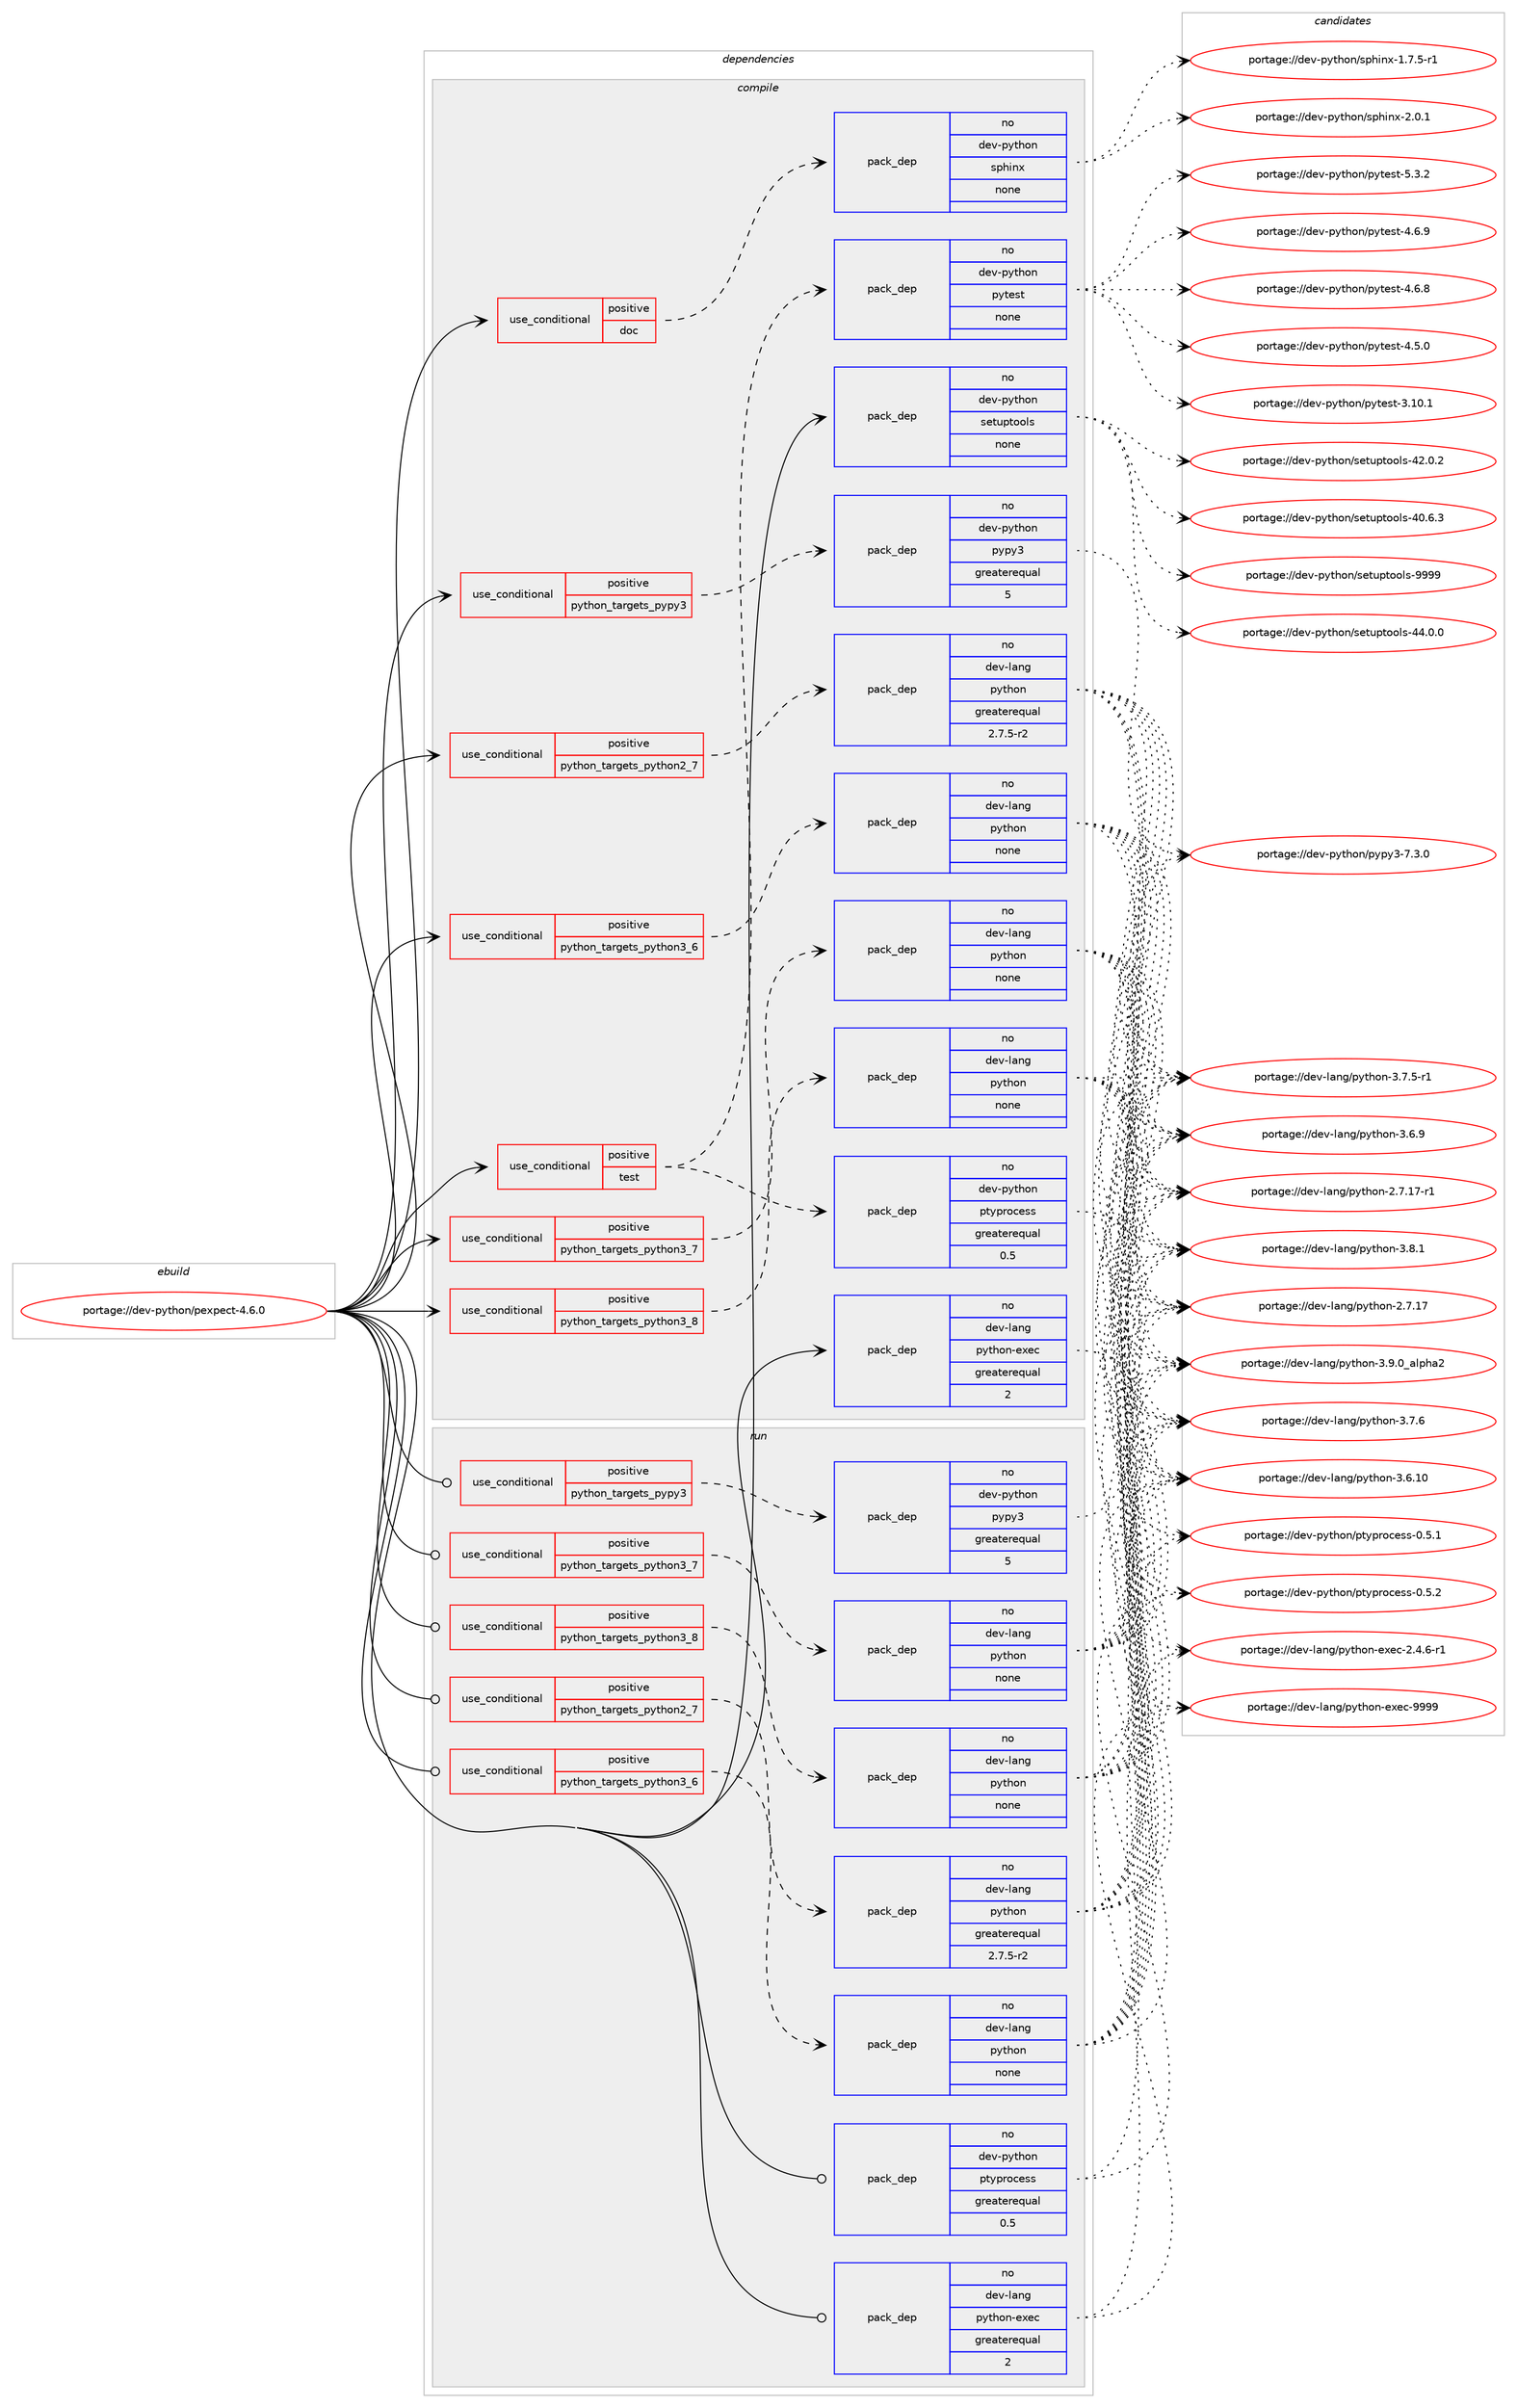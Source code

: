 digraph prolog {

# *************
# Graph options
# *************

newrank=true;
concentrate=true;
compound=true;
graph [rankdir=LR,fontname=Helvetica,fontsize=10,ranksep=1.5];#, ranksep=2.5, nodesep=0.2];
edge  [arrowhead=vee];
node  [fontname=Helvetica,fontsize=10];

# **********
# The ebuild
# **********

subgraph cluster_leftcol {
color=gray;
rank=same;
label=<<i>ebuild</i>>;
id [label="portage://dev-python/pexpect-4.6.0", color=red, width=4, href="../dev-python/pexpect-4.6.0.svg"];
}

# ****************
# The dependencies
# ****************

subgraph cluster_midcol {
color=gray;
label=<<i>dependencies</i>>;
subgraph cluster_compile {
fillcolor="#eeeeee";
style=filled;
label=<<i>compile</i>>;
subgraph cond110978 {
dependency442691 [label=<<TABLE BORDER="0" CELLBORDER="1" CELLSPACING="0" CELLPADDING="4"><TR><TD ROWSPAN="3" CELLPADDING="10">use_conditional</TD></TR><TR><TD>positive</TD></TR><TR><TD>doc</TD></TR></TABLE>>, shape=none, color=red];
subgraph pack326771 {
dependency442692 [label=<<TABLE BORDER="0" CELLBORDER="1" CELLSPACING="0" CELLPADDING="4" WIDTH="220"><TR><TD ROWSPAN="6" CELLPADDING="30">pack_dep</TD></TR><TR><TD WIDTH="110">no</TD></TR><TR><TD>dev-python</TD></TR><TR><TD>sphinx</TD></TR><TR><TD>none</TD></TR><TR><TD></TD></TR></TABLE>>, shape=none, color=blue];
}
dependency442691:e -> dependency442692:w [weight=20,style="dashed",arrowhead="vee"];
}
id:e -> dependency442691:w [weight=20,style="solid",arrowhead="vee"];
subgraph cond110979 {
dependency442693 [label=<<TABLE BORDER="0" CELLBORDER="1" CELLSPACING="0" CELLPADDING="4"><TR><TD ROWSPAN="3" CELLPADDING="10">use_conditional</TD></TR><TR><TD>positive</TD></TR><TR><TD>python_targets_pypy3</TD></TR></TABLE>>, shape=none, color=red];
subgraph pack326772 {
dependency442694 [label=<<TABLE BORDER="0" CELLBORDER="1" CELLSPACING="0" CELLPADDING="4" WIDTH="220"><TR><TD ROWSPAN="6" CELLPADDING="30">pack_dep</TD></TR><TR><TD WIDTH="110">no</TD></TR><TR><TD>dev-python</TD></TR><TR><TD>pypy3</TD></TR><TR><TD>greaterequal</TD></TR><TR><TD>5</TD></TR></TABLE>>, shape=none, color=blue];
}
dependency442693:e -> dependency442694:w [weight=20,style="dashed",arrowhead="vee"];
}
id:e -> dependency442693:w [weight=20,style="solid",arrowhead="vee"];
subgraph cond110980 {
dependency442695 [label=<<TABLE BORDER="0" CELLBORDER="1" CELLSPACING="0" CELLPADDING="4"><TR><TD ROWSPAN="3" CELLPADDING="10">use_conditional</TD></TR><TR><TD>positive</TD></TR><TR><TD>python_targets_python2_7</TD></TR></TABLE>>, shape=none, color=red];
subgraph pack326773 {
dependency442696 [label=<<TABLE BORDER="0" CELLBORDER="1" CELLSPACING="0" CELLPADDING="4" WIDTH="220"><TR><TD ROWSPAN="6" CELLPADDING="30">pack_dep</TD></TR><TR><TD WIDTH="110">no</TD></TR><TR><TD>dev-lang</TD></TR><TR><TD>python</TD></TR><TR><TD>greaterequal</TD></TR><TR><TD>2.7.5-r2</TD></TR></TABLE>>, shape=none, color=blue];
}
dependency442695:e -> dependency442696:w [weight=20,style="dashed",arrowhead="vee"];
}
id:e -> dependency442695:w [weight=20,style="solid",arrowhead="vee"];
subgraph cond110981 {
dependency442697 [label=<<TABLE BORDER="0" CELLBORDER="1" CELLSPACING="0" CELLPADDING="4"><TR><TD ROWSPAN="3" CELLPADDING="10">use_conditional</TD></TR><TR><TD>positive</TD></TR><TR><TD>python_targets_python3_6</TD></TR></TABLE>>, shape=none, color=red];
subgraph pack326774 {
dependency442698 [label=<<TABLE BORDER="0" CELLBORDER="1" CELLSPACING="0" CELLPADDING="4" WIDTH="220"><TR><TD ROWSPAN="6" CELLPADDING="30">pack_dep</TD></TR><TR><TD WIDTH="110">no</TD></TR><TR><TD>dev-lang</TD></TR><TR><TD>python</TD></TR><TR><TD>none</TD></TR><TR><TD></TD></TR></TABLE>>, shape=none, color=blue];
}
dependency442697:e -> dependency442698:w [weight=20,style="dashed",arrowhead="vee"];
}
id:e -> dependency442697:w [weight=20,style="solid",arrowhead="vee"];
subgraph cond110982 {
dependency442699 [label=<<TABLE BORDER="0" CELLBORDER="1" CELLSPACING="0" CELLPADDING="4"><TR><TD ROWSPAN="3" CELLPADDING="10">use_conditional</TD></TR><TR><TD>positive</TD></TR><TR><TD>python_targets_python3_7</TD></TR></TABLE>>, shape=none, color=red];
subgraph pack326775 {
dependency442700 [label=<<TABLE BORDER="0" CELLBORDER="1" CELLSPACING="0" CELLPADDING="4" WIDTH="220"><TR><TD ROWSPAN="6" CELLPADDING="30">pack_dep</TD></TR><TR><TD WIDTH="110">no</TD></TR><TR><TD>dev-lang</TD></TR><TR><TD>python</TD></TR><TR><TD>none</TD></TR><TR><TD></TD></TR></TABLE>>, shape=none, color=blue];
}
dependency442699:e -> dependency442700:w [weight=20,style="dashed",arrowhead="vee"];
}
id:e -> dependency442699:w [weight=20,style="solid",arrowhead="vee"];
subgraph cond110983 {
dependency442701 [label=<<TABLE BORDER="0" CELLBORDER="1" CELLSPACING="0" CELLPADDING="4"><TR><TD ROWSPAN="3" CELLPADDING="10">use_conditional</TD></TR><TR><TD>positive</TD></TR><TR><TD>python_targets_python3_8</TD></TR></TABLE>>, shape=none, color=red];
subgraph pack326776 {
dependency442702 [label=<<TABLE BORDER="0" CELLBORDER="1" CELLSPACING="0" CELLPADDING="4" WIDTH="220"><TR><TD ROWSPAN="6" CELLPADDING="30">pack_dep</TD></TR><TR><TD WIDTH="110">no</TD></TR><TR><TD>dev-lang</TD></TR><TR><TD>python</TD></TR><TR><TD>none</TD></TR><TR><TD></TD></TR></TABLE>>, shape=none, color=blue];
}
dependency442701:e -> dependency442702:w [weight=20,style="dashed",arrowhead="vee"];
}
id:e -> dependency442701:w [weight=20,style="solid",arrowhead="vee"];
subgraph cond110984 {
dependency442703 [label=<<TABLE BORDER="0" CELLBORDER="1" CELLSPACING="0" CELLPADDING="4"><TR><TD ROWSPAN="3" CELLPADDING="10">use_conditional</TD></TR><TR><TD>positive</TD></TR><TR><TD>test</TD></TR></TABLE>>, shape=none, color=red];
subgraph pack326777 {
dependency442704 [label=<<TABLE BORDER="0" CELLBORDER="1" CELLSPACING="0" CELLPADDING="4" WIDTH="220"><TR><TD ROWSPAN="6" CELLPADDING="30">pack_dep</TD></TR><TR><TD WIDTH="110">no</TD></TR><TR><TD>dev-python</TD></TR><TR><TD>pytest</TD></TR><TR><TD>none</TD></TR><TR><TD></TD></TR></TABLE>>, shape=none, color=blue];
}
dependency442703:e -> dependency442704:w [weight=20,style="dashed",arrowhead="vee"];
subgraph pack326778 {
dependency442705 [label=<<TABLE BORDER="0" CELLBORDER="1" CELLSPACING="0" CELLPADDING="4" WIDTH="220"><TR><TD ROWSPAN="6" CELLPADDING="30">pack_dep</TD></TR><TR><TD WIDTH="110">no</TD></TR><TR><TD>dev-python</TD></TR><TR><TD>ptyprocess</TD></TR><TR><TD>greaterequal</TD></TR><TR><TD>0.5</TD></TR></TABLE>>, shape=none, color=blue];
}
dependency442703:e -> dependency442705:w [weight=20,style="dashed",arrowhead="vee"];
}
id:e -> dependency442703:w [weight=20,style="solid",arrowhead="vee"];
subgraph pack326779 {
dependency442706 [label=<<TABLE BORDER="0" CELLBORDER="1" CELLSPACING="0" CELLPADDING="4" WIDTH="220"><TR><TD ROWSPAN="6" CELLPADDING="30">pack_dep</TD></TR><TR><TD WIDTH="110">no</TD></TR><TR><TD>dev-lang</TD></TR><TR><TD>python-exec</TD></TR><TR><TD>greaterequal</TD></TR><TR><TD>2</TD></TR></TABLE>>, shape=none, color=blue];
}
id:e -> dependency442706:w [weight=20,style="solid",arrowhead="vee"];
subgraph pack326780 {
dependency442707 [label=<<TABLE BORDER="0" CELLBORDER="1" CELLSPACING="0" CELLPADDING="4" WIDTH="220"><TR><TD ROWSPAN="6" CELLPADDING="30">pack_dep</TD></TR><TR><TD WIDTH="110">no</TD></TR><TR><TD>dev-python</TD></TR><TR><TD>setuptools</TD></TR><TR><TD>none</TD></TR><TR><TD></TD></TR></TABLE>>, shape=none, color=blue];
}
id:e -> dependency442707:w [weight=20,style="solid",arrowhead="vee"];
}
subgraph cluster_compileandrun {
fillcolor="#eeeeee";
style=filled;
label=<<i>compile and run</i>>;
}
subgraph cluster_run {
fillcolor="#eeeeee";
style=filled;
label=<<i>run</i>>;
subgraph cond110985 {
dependency442708 [label=<<TABLE BORDER="0" CELLBORDER="1" CELLSPACING="0" CELLPADDING="4"><TR><TD ROWSPAN="3" CELLPADDING="10">use_conditional</TD></TR><TR><TD>positive</TD></TR><TR><TD>python_targets_pypy3</TD></TR></TABLE>>, shape=none, color=red];
subgraph pack326781 {
dependency442709 [label=<<TABLE BORDER="0" CELLBORDER="1" CELLSPACING="0" CELLPADDING="4" WIDTH="220"><TR><TD ROWSPAN="6" CELLPADDING="30">pack_dep</TD></TR><TR><TD WIDTH="110">no</TD></TR><TR><TD>dev-python</TD></TR><TR><TD>pypy3</TD></TR><TR><TD>greaterequal</TD></TR><TR><TD>5</TD></TR></TABLE>>, shape=none, color=blue];
}
dependency442708:e -> dependency442709:w [weight=20,style="dashed",arrowhead="vee"];
}
id:e -> dependency442708:w [weight=20,style="solid",arrowhead="odot"];
subgraph cond110986 {
dependency442710 [label=<<TABLE BORDER="0" CELLBORDER="1" CELLSPACING="0" CELLPADDING="4"><TR><TD ROWSPAN="3" CELLPADDING="10">use_conditional</TD></TR><TR><TD>positive</TD></TR><TR><TD>python_targets_python2_7</TD></TR></TABLE>>, shape=none, color=red];
subgraph pack326782 {
dependency442711 [label=<<TABLE BORDER="0" CELLBORDER="1" CELLSPACING="0" CELLPADDING="4" WIDTH="220"><TR><TD ROWSPAN="6" CELLPADDING="30">pack_dep</TD></TR><TR><TD WIDTH="110">no</TD></TR><TR><TD>dev-lang</TD></TR><TR><TD>python</TD></TR><TR><TD>greaterequal</TD></TR><TR><TD>2.7.5-r2</TD></TR></TABLE>>, shape=none, color=blue];
}
dependency442710:e -> dependency442711:w [weight=20,style="dashed",arrowhead="vee"];
}
id:e -> dependency442710:w [weight=20,style="solid",arrowhead="odot"];
subgraph cond110987 {
dependency442712 [label=<<TABLE BORDER="0" CELLBORDER="1" CELLSPACING="0" CELLPADDING="4"><TR><TD ROWSPAN="3" CELLPADDING="10">use_conditional</TD></TR><TR><TD>positive</TD></TR><TR><TD>python_targets_python3_6</TD></TR></TABLE>>, shape=none, color=red];
subgraph pack326783 {
dependency442713 [label=<<TABLE BORDER="0" CELLBORDER="1" CELLSPACING="0" CELLPADDING="4" WIDTH="220"><TR><TD ROWSPAN="6" CELLPADDING="30">pack_dep</TD></TR><TR><TD WIDTH="110">no</TD></TR><TR><TD>dev-lang</TD></TR><TR><TD>python</TD></TR><TR><TD>none</TD></TR><TR><TD></TD></TR></TABLE>>, shape=none, color=blue];
}
dependency442712:e -> dependency442713:w [weight=20,style="dashed",arrowhead="vee"];
}
id:e -> dependency442712:w [weight=20,style="solid",arrowhead="odot"];
subgraph cond110988 {
dependency442714 [label=<<TABLE BORDER="0" CELLBORDER="1" CELLSPACING="0" CELLPADDING="4"><TR><TD ROWSPAN="3" CELLPADDING="10">use_conditional</TD></TR><TR><TD>positive</TD></TR><TR><TD>python_targets_python3_7</TD></TR></TABLE>>, shape=none, color=red];
subgraph pack326784 {
dependency442715 [label=<<TABLE BORDER="0" CELLBORDER="1" CELLSPACING="0" CELLPADDING="4" WIDTH="220"><TR><TD ROWSPAN="6" CELLPADDING="30">pack_dep</TD></TR><TR><TD WIDTH="110">no</TD></TR><TR><TD>dev-lang</TD></TR><TR><TD>python</TD></TR><TR><TD>none</TD></TR><TR><TD></TD></TR></TABLE>>, shape=none, color=blue];
}
dependency442714:e -> dependency442715:w [weight=20,style="dashed",arrowhead="vee"];
}
id:e -> dependency442714:w [weight=20,style="solid",arrowhead="odot"];
subgraph cond110989 {
dependency442716 [label=<<TABLE BORDER="0" CELLBORDER="1" CELLSPACING="0" CELLPADDING="4"><TR><TD ROWSPAN="3" CELLPADDING="10">use_conditional</TD></TR><TR><TD>positive</TD></TR><TR><TD>python_targets_python3_8</TD></TR></TABLE>>, shape=none, color=red];
subgraph pack326785 {
dependency442717 [label=<<TABLE BORDER="0" CELLBORDER="1" CELLSPACING="0" CELLPADDING="4" WIDTH="220"><TR><TD ROWSPAN="6" CELLPADDING="30">pack_dep</TD></TR><TR><TD WIDTH="110">no</TD></TR><TR><TD>dev-lang</TD></TR><TR><TD>python</TD></TR><TR><TD>none</TD></TR><TR><TD></TD></TR></TABLE>>, shape=none, color=blue];
}
dependency442716:e -> dependency442717:w [weight=20,style="dashed",arrowhead="vee"];
}
id:e -> dependency442716:w [weight=20,style="solid",arrowhead="odot"];
subgraph pack326786 {
dependency442718 [label=<<TABLE BORDER="0" CELLBORDER="1" CELLSPACING="0" CELLPADDING="4" WIDTH="220"><TR><TD ROWSPAN="6" CELLPADDING="30">pack_dep</TD></TR><TR><TD WIDTH="110">no</TD></TR><TR><TD>dev-lang</TD></TR><TR><TD>python-exec</TD></TR><TR><TD>greaterequal</TD></TR><TR><TD>2</TD></TR></TABLE>>, shape=none, color=blue];
}
id:e -> dependency442718:w [weight=20,style="solid",arrowhead="odot"];
subgraph pack326787 {
dependency442719 [label=<<TABLE BORDER="0" CELLBORDER="1" CELLSPACING="0" CELLPADDING="4" WIDTH="220"><TR><TD ROWSPAN="6" CELLPADDING="30">pack_dep</TD></TR><TR><TD WIDTH="110">no</TD></TR><TR><TD>dev-python</TD></TR><TR><TD>ptyprocess</TD></TR><TR><TD>greaterequal</TD></TR><TR><TD>0.5</TD></TR></TABLE>>, shape=none, color=blue];
}
id:e -> dependency442719:w [weight=20,style="solid",arrowhead="odot"];
}
}

# **************
# The candidates
# **************

subgraph cluster_choices {
rank=same;
color=gray;
label=<<i>candidates</i>>;

subgraph choice326771 {
color=black;
nodesep=1;
choice1001011184511212111610411111047115112104105110120455046484649 [label="portage://dev-python/sphinx-2.0.1", color=red, width=4,href="../dev-python/sphinx-2.0.1.svg"];
choice10010111845112121116104111110471151121041051101204549465546534511449 [label="portage://dev-python/sphinx-1.7.5-r1", color=red, width=4,href="../dev-python/sphinx-1.7.5-r1.svg"];
dependency442692:e -> choice1001011184511212111610411111047115112104105110120455046484649:w [style=dotted,weight="100"];
dependency442692:e -> choice10010111845112121116104111110471151121041051101204549465546534511449:w [style=dotted,weight="100"];
}
subgraph choice326772 {
color=black;
nodesep=1;
choice100101118451121211161041111104711212111212151455546514648 [label="portage://dev-python/pypy3-7.3.0", color=red, width=4,href="../dev-python/pypy3-7.3.0.svg"];
dependency442694:e -> choice100101118451121211161041111104711212111212151455546514648:w [style=dotted,weight="100"];
}
subgraph choice326773 {
color=black;
nodesep=1;
choice10010111845108971101034711212111610411111045514657464895971081121049750 [label="portage://dev-lang/python-3.9.0_alpha2", color=red, width=4,href="../dev-lang/python-3.9.0_alpha2.svg"];
choice100101118451089711010347112121116104111110455146564649 [label="portage://dev-lang/python-3.8.1", color=red, width=4,href="../dev-lang/python-3.8.1.svg"];
choice100101118451089711010347112121116104111110455146554654 [label="portage://dev-lang/python-3.7.6", color=red, width=4,href="../dev-lang/python-3.7.6.svg"];
choice1001011184510897110103471121211161041111104551465546534511449 [label="portage://dev-lang/python-3.7.5-r1", color=red, width=4,href="../dev-lang/python-3.7.5-r1.svg"];
choice100101118451089711010347112121116104111110455146544657 [label="portage://dev-lang/python-3.6.9", color=red, width=4,href="../dev-lang/python-3.6.9.svg"];
choice10010111845108971101034711212111610411111045514654464948 [label="portage://dev-lang/python-3.6.10", color=red, width=4,href="../dev-lang/python-3.6.10.svg"];
choice100101118451089711010347112121116104111110455046554649554511449 [label="portage://dev-lang/python-2.7.17-r1", color=red, width=4,href="../dev-lang/python-2.7.17-r1.svg"];
choice10010111845108971101034711212111610411111045504655464955 [label="portage://dev-lang/python-2.7.17", color=red, width=4,href="../dev-lang/python-2.7.17.svg"];
dependency442696:e -> choice10010111845108971101034711212111610411111045514657464895971081121049750:w [style=dotted,weight="100"];
dependency442696:e -> choice100101118451089711010347112121116104111110455146564649:w [style=dotted,weight="100"];
dependency442696:e -> choice100101118451089711010347112121116104111110455146554654:w [style=dotted,weight="100"];
dependency442696:e -> choice1001011184510897110103471121211161041111104551465546534511449:w [style=dotted,weight="100"];
dependency442696:e -> choice100101118451089711010347112121116104111110455146544657:w [style=dotted,weight="100"];
dependency442696:e -> choice10010111845108971101034711212111610411111045514654464948:w [style=dotted,weight="100"];
dependency442696:e -> choice100101118451089711010347112121116104111110455046554649554511449:w [style=dotted,weight="100"];
dependency442696:e -> choice10010111845108971101034711212111610411111045504655464955:w [style=dotted,weight="100"];
}
subgraph choice326774 {
color=black;
nodesep=1;
choice10010111845108971101034711212111610411111045514657464895971081121049750 [label="portage://dev-lang/python-3.9.0_alpha2", color=red, width=4,href="../dev-lang/python-3.9.0_alpha2.svg"];
choice100101118451089711010347112121116104111110455146564649 [label="portage://dev-lang/python-3.8.1", color=red, width=4,href="../dev-lang/python-3.8.1.svg"];
choice100101118451089711010347112121116104111110455146554654 [label="portage://dev-lang/python-3.7.6", color=red, width=4,href="../dev-lang/python-3.7.6.svg"];
choice1001011184510897110103471121211161041111104551465546534511449 [label="portage://dev-lang/python-3.7.5-r1", color=red, width=4,href="../dev-lang/python-3.7.5-r1.svg"];
choice100101118451089711010347112121116104111110455146544657 [label="portage://dev-lang/python-3.6.9", color=red, width=4,href="../dev-lang/python-3.6.9.svg"];
choice10010111845108971101034711212111610411111045514654464948 [label="portage://dev-lang/python-3.6.10", color=red, width=4,href="../dev-lang/python-3.6.10.svg"];
choice100101118451089711010347112121116104111110455046554649554511449 [label="portage://dev-lang/python-2.7.17-r1", color=red, width=4,href="../dev-lang/python-2.7.17-r1.svg"];
choice10010111845108971101034711212111610411111045504655464955 [label="portage://dev-lang/python-2.7.17", color=red, width=4,href="../dev-lang/python-2.7.17.svg"];
dependency442698:e -> choice10010111845108971101034711212111610411111045514657464895971081121049750:w [style=dotted,weight="100"];
dependency442698:e -> choice100101118451089711010347112121116104111110455146564649:w [style=dotted,weight="100"];
dependency442698:e -> choice100101118451089711010347112121116104111110455146554654:w [style=dotted,weight="100"];
dependency442698:e -> choice1001011184510897110103471121211161041111104551465546534511449:w [style=dotted,weight="100"];
dependency442698:e -> choice100101118451089711010347112121116104111110455146544657:w [style=dotted,weight="100"];
dependency442698:e -> choice10010111845108971101034711212111610411111045514654464948:w [style=dotted,weight="100"];
dependency442698:e -> choice100101118451089711010347112121116104111110455046554649554511449:w [style=dotted,weight="100"];
dependency442698:e -> choice10010111845108971101034711212111610411111045504655464955:w [style=dotted,weight="100"];
}
subgraph choice326775 {
color=black;
nodesep=1;
choice10010111845108971101034711212111610411111045514657464895971081121049750 [label="portage://dev-lang/python-3.9.0_alpha2", color=red, width=4,href="../dev-lang/python-3.9.0_alpha2.svg"];
choice100101118451089711010347112121116104111110455146564649 [label="portage://dev-lang/python-3.8.1", color=red, width=4,href="../dev-lang/python-3.8.1.svg"];
choice100101118451089711010347112121116104111110455146554654 [label="portage://dev-lang/python-3.7.6", color=red, width=4,href="../dev-lang/python-3.7.6.svg"];
choice1001011184510897110103471121211161041111104551465546534511449 [label="portage://dev-lang/python-3.7.5-r1", color=red, width=4,href="../dev-lang/python-3.7.5-r1.svg"];
choice100101118451089711010347112121116104111110455146544657 [label="portage://dev-lang/python-3.6.9", color=red, width=4,href="../dev-lang/python-3.6.9.svg"];
choice10010111845108971101034711212111610411111045514654464948 [label="portage://dev-lang/python-3.6.10", color=red, width=4,href="../dev-lang/python-3.6.10.svg"];
choice100101118451089711010347112121116104111110455046554649554511449 [label="portage://dev-lang/python-2.7.17-r1", color=red, width=4,href="../dev-lang/python-2.7.17-r1.svg"];
choice10010111845108971101034711212111610411111045504655464955 [label="portage://dev-lang/python-2.7.17", color=red, width=4,href="../dev-lang/python-2.7.17.svg"];
dependency442700:e -> choice10010111845108971101034711212111610411111045514657464895971081121049750:w [style=dotted,weight="100"];
dependency442700:e -> choice100101118451089711010347112121116104111110455146564649:w [style=dotted,weight="100"];
dependency442700:e -> choice100101118451089711010347112121116104111110455146554654:w [style=dotted,weight="100"];
dependency442700:e -> choice1001011184510897110103471121211161041111104551465546534511449:w [style=dotted,weight="100"];
dependency442700:e -> choice100101118451089711010347112121116104111110455146544657:w [style=dotted,weight="100"];
dependency442700:e -> choice10010111845108971101034711212111610411111045514654464948:w [style=dotted,weight="100"];
dependency442700:e -> choice100101118451089711010347112121116104111110455046554649554511449:w [style=dotted,weight="100"];
dependency442700:e -> choice10010111845108971101034711212111610411111045504655464955:w [style=dotted,weight="100"];
}
subgraph choice326776 {
color=black;
nodesep=1;
choice10010111845108971101034711212111610411111045514657464895971081121049750 [label="portage://dev-lang/python-3.9.0_alpha2", color=red, width=4,href="../dev-lang/python-3.9.0_alpha2.svg"];
choice100101118451089711010347112121116104111110455146564649 [label="portage://dev-lang/python-3.8.1", color=red, width=4,href="../dev-lang/python-3.8.1.svg"];
choice100101118451089711010347112121116104111110455146554654 [label="portage://dev-lang/python-3.7.6", color=red, width=4,href="../dev-lang/python-3.7.6.svg"];
choice1001011184510897110103471121211161041111104551465546534511449 [label="portage://dev-lang/python-3.7.5-r1", color=red, width=4,href="../dev-lang/python-3.7.5-r1.svg"];
choice100101118451089711010347112121116104111110455146544657 [label="portage://dev-lang/python-3.6.9", color=red, width=4,href="../dev-lang/python-3.6.9.svg"];
choice10010111845108971101034711212111610411111045514654464948 [label="portage://dev-lang/python-3.6.10", color=red, width=4,href="../dev-lang/python-3.6.10.svg"];
choice100101118451089711010347112121116104111110455046554649554511449 [label="portage://dev-lang/python-2.7.17-r1", color=red, width=4,href="../dev-lang/python-2.7.17-r1.svg"];
choice10010111845108971101034711212111610411111045504655464955 [label="portage://dev-lang/python-2.7.17", color=red, width=4,href="../dev-lang/python-2.7.17.svg"];
dependency442702:e -> choice10010111845108971101034711212111610411111045514657464895971081121049750:w [style=dotted,weight="100"];
dependency442702:e -> choice100101118451089711010347112121116104111110455146564649:w [style=dotted,weight="100"];
dependency442702:e -> choice100101118451089711010347112121116104111110455146554654:w [style=dotted,weight="100"];
dependency442702:e -> choice1001011184510897110103471121211161041111104551465546534511449:w [style=dotted,weight="100"];
dependency442702:e -> choice100101118451089711010347112121116104111110455146544657:w [style=dotted,weight="100"];
dependency442702:e -> choice10010111845108971101034711212111610411111045514654464948:w [style=dotted,weight="100"];
dependency442702:e -> choice100101118451089711010347112121116104111110455046554649554511449:w [style=dotted,weight="100"];
dependency442702:e -> choice10010111845108971101034711212111610411111045504655464955:w [style=dotted,weight="100"];
}
subgraph choice326777 {
color=black;
nodesep=1;
choice1001011184511212111610411111047112121116101115116455346514650 [label="portage://dev-python/pytest-5.3.2", color=red, width=4,href="../dev-python/pytest-5.3.2.svg"];
choice1001011184511212111610411111047112121116101115116455246544657 [label="portage://dev-python/pytest-4.6.9", color=red, width=4,href="../dev-python/pytest-4.6.9.svg"];
choice1001011184511212111610411111047112121116101115116455246544656 [label="portage://dev-python/pytest-4.6.8", color=red, width=4,href="../dev-python/pytest-4.6.8.svg"];
choice1001011184511212111610411111047112121116101115116455246534648 [label="portage://dev-python/pytest-4.5.0", color=red, width=4,href="../dev-python/pytest-4.5.0.svg"];
choice100101118451121211161041111104711212111610111511645514649484649 [label="portage://dev-python/pytest-3.10.1", color=red, width=4,href="../dev-python/pytest-3.10.1.svg"];
dependency442704:e -> choice1001011184511212111610411111047112121116101115116455346514650:w [style=dotted,weight="100"];
dependency442704:e -> choice1001011184511212111610411111047112121116101115116455246544657:w [style=dotted,weight="100"];
dependency442704:e -> choice1001011184511212111610411111047112121116101115116455246544656:w [style=dotted,weight="100"];
dependency442704:e -> choice1001011184511212111610411111047112121116101115116455246534648:w [style=dotted,weight="100"];
dependency442704:e -> choice100101118451121211161041111104711212111610111511645514649484649:w [style=dotted,weight="100"];
}
subgraph choice326778 {
color=black;
nodesep=1;
choice100101118451121211161041111104711211612111211411199101115115454846534650 [label="portage://dev-python/ptyprocess-0.5.2", color=red, width=4,href="../dev-python/ptyprocess-0.5.2.svg"];
choice100101118451121211161041111104711211612111211411199101115115454846534649 [label="portage://dev-python/ptyprocess-0.5.1", color=red, width=4,href="../dev-python/ptyprocess-0.5.1.svg"];
dependency442705:e -> choice100101118451121211161041111104711211612111211411199101115115454846534650:w [style=dotted,weight="100"];
dependency442705:e -> choice100101118451121211161041111104711211612111211411199101115115454846534649:w [style=dotted,weight="100"];
}
subgraph choice326779 {
color=black;
nodesep=1;
choice10010111845108971101034711212111610411111045101120101994557575757 [label="portage://dev-lang/python-exec-9999", color=red, width=4,href="../dev-lang/python-exec-9999.svg"];
choice10010111845108971101034711212111610411111045101120101994550465246544511449 [label="portage://dev-lang/python-exec-2.4.6-r1", color=red, width=4,href="../dev-lang/python-exec-2.4.6-r1.svg"];
dependency442706:e -> choice10010111845108971101034711212111610411111045101120101994557575757:w [style=dotted,weight="100"];
dependency442706:e -> choice10010111845108971101034711212111610411111045101120101994550465246544511449:w [style=dotted,weight="100"];
}
subgraph choice326780 {
color=black;
nodesep=1;
choice10010111845112121116104111110471151011161171121161111111081154557575757 [label="portage://dev-python/setuptools-9999", color=red, width=4,href="../dev-python/setuptools-9999.svg"];
choice100101118451121211161041111104711510111611711211611111110811545525246484648 [label="portage://dev-python/setuptools-44.0.0", color=red, width=4,href="../dev-python/setuptools-44.0.0.svg"];
choice100101118451121211161041111104711510111611711211611111110811545525046484650 [label="portage://dev-python/setuptools-42.0.2", color=red, width=4,href="../dev-python/setuptools-42.0.2.svg"];
choice100101118451121211161041111104711510111611711211611111110811545524846544651 [label="portage://dev-python/setuptools-40.6.3", color=red, width=4,href="../dev-python/setuptools-40.6.3.svg"];
dependency442707:e -> choice10010111845112121116104111110471151011161171121161111111081154557575757:w [style=dotted,weight="100"];
dependency442707:e -> choice100101118451121211161041111104711510111611711211611111110811545525246484648:w [style=dotted,weight="100"];
dependency442707:e -> choice100101118451121211161041111104711510111611711211611111110811545525046484650:w [style=dotted,weight="100"];
dependency442707:e -> choice100101118451121211161041111104711510111611711211611111110811545524846544651:w [style=dotted,weight="100"];
}
subgraph choice326781 {
color=black;
nodesep=1;
choice100101118451121211161041111104711212111212151455546514648 [label="portage://dev-python/pypy3-7.3.0", color=red, width=4,href="../dev-python/pypy3-7.3.0.svg"];
dependency442709:e -> choice100101118451121211161041111104711212111212151455546514648:w [style=dotted,weight="100"];
}
subgraph choice326782 {
color=black;
nodesep=1;
choice10010111845108971101034711212111610411111045514657464895971081121049750 [label="portage://dev-lang/python-3.9.0_alpha2", color=red, width=4,href="../dev-lang/python-3.9.0_alpha2.svg"];
choice100101118451089711010347112121116104111110455146564649 [label="portage://dev-lang/python-3.8.1", color=red, width=4,href="../dev-lang/python-3.8.1.svg"];
choice100101118451089711010347112121116104111110455146554654 [label="portage://dev-lang/python-3.7.6", color=red, width=4,href="../dev-lang/python-3.7.6.svg"];
choice1001011184510897110103471121211161041111104551465546534511449 [label="portage://dev-lang/python-3.7.5-r1", color=red, width=4,href="../dev-lang/python-3.7.5-r1.svg"];
choice100101118451089711010347112121116104111110455146544657 [label="portage://dev-lang/python-3.6.9", color=red, width=4,href="../dev-lang/python-3.6.9.svg"];
choice10010111845108971101034711212111610411111045514654464948 [label="portage://dev-lang/python-3.6.10", color=red, width=4,href="../dev-lang/python-3.6.10.svg"];
choice100101118451089711010347112121116104111110455046554649554511449 [label="portage://dev-lang/python-2.7.17-r1", color=red, width=4,href="../dev-lang/python-2.7.17-r1.svg"];
choice10010111845108971101034711212111610411111045504655464955 [label="portage://dev-lang/python-2.7.17", color=red, width=4,href="../dev-lang/python-2.7.17.svg"];
dependency442711:e -> choice10010111845108971101034711212111610411111045514657464895971081121049750:w [style=dotted,weight="100"];
dependency442711:e -> choice100101118451089711010347112121116104111110455146564649:w [style=dotted,weight="100"];
dependency442711:e -> choice100101118451089711010347112121116104111110455146554654:w [style=dotted,weight="100"];
dependency442711:e -> choice1001011184510897110103471121211161041111104551465546534511449:w [style=dotted,weight="100"];
dependency442711:e -> choice100101118451089711010347112121116104111110455146544657:w [style=dotted,weight="100"];
dependency442711:e -> choice10010111845108971101034711212111610411111045514654464948:w [style=dotted,weight="100"];
dependency442711:e -> choice100101118451089711010347112121116104111110455046554649554511449:w [style=dotted,weight="100"];
dependency442711:e -> choice10010111845108971101034711212111610411111045504655464955:w [style=dotted,weight="100"];
}
subgraph choice326783 {
color=black;
nodesep=1;
choice10010111845108971101034711212111610411111045514657464895971081121049750 [label="portage://dev-lang/python-3.9.0_alpha2", color=red, width=4,href="../dev-lang/python-3.9.0_alpha2.svg"];
choice100101118451089711010347112121116104111110455146564649 [label="portage://dev-lang/python-3.8.1", color=red, width=4,href="../dev-lang/python-3.8.1.svg"];
choice100101118451089711010347112121116104111110455146554654 [label="portage://dev-lang/python-3.7.6", color=red, width=4,href="../dev-lang/python-3.7.6.svg"];
choice1001011184510897110103471121211161041111104551465546534511449 [label="portage://dev-lang/python-3.7.5-r1", color=red, width=4,href="../dev-lang/python-3.7.5-r1.svg"];
choice100101118451089711010347112121116104111110455146544657 [label="portage://dev-lang/python-3.6.9", color=red, width=4,href="../dev-lang/python-3.6.9.svg"];
choice10010111845108971101034711212111610411111045514654464948 [label="portage://dev-lang/python-3.6.10", color=red, width=4,href="../dev-lang/python-3.6.10.svg"];
choice100101118451089711010347112121116104111110455046554649554511449 [label="portage://dev-lang/python-2.7.17-r1", color=red, width=4,href="../dev-lang/python-2.7.17-r1.svg"];
choice10010111845108971101034711212111610411111045504655464955 [label="portage://dev-lang/python-2.7.17", color=red, width=4,href="../dev-lang/python-2.7.17.svg"];
dependency442713:e -> choice10010111845108971101034711212111610411111045514657464895971081121049750:w [style=dotted,weight="100"];
dependency442713:e -> choice100101118451089711010347112121116104111110455146564649:w [style=dotted,weight="100"];
dependency442713:e -> choice100101118451089711010347112121116104111110455146554654:w [style=dotted,weight="100"];
dependency442713:e -> choice1001011184510897110103471121211161041111104551465546534511449:w [style=dotted,weight="100"];
dependency442713:e -> choice100101118451089711010347112121116104111110455146544657:w [style=dotted,weight="100"];
dependency442713:e -> choice10010111845108971101034711212111610411111045514654464948:w [style=dotted,weight="100"];
dependency442713:e -> choice100101118451089711010347112121116104111110455046554649554511449:w [style=dotted,weight="100"];
dependency442713:e -> choice10010111845108971101034711212111610411111045504655464955:w [style=dotted,weight="100"];
}
subgraph choice326784 {
color=black;
nodesep=1;
choice10010111845108971101034711212111610411111045514657464895971081121049750 [label="portage://dev-lang/python-3.9.0_alpha2", color=red, width=4,href="../dev-lang/python-3.9.0_alpha2.svg"];
choice100101118451089711010347112121116104111110455146564649 [label="portage://dev-lang/python-3.8.1", color=red, width=4,href="../dev-lang/python-3.8.1.svg"];
choice100101118451089711010347112121116104111110455146554654 [label="portage://dev-lang/python-3.7.6", color=red, width=4,href="../dev-lang/python-3.7.6.svg"];
choice1001011184510897110103471121211161041111104551465546534511449 [label="portage://dev-lang/python-3.7.5-r1", color=red, width=4,href="../dev-lang/python-3.7.5-r1.svg"];
choice100101118451089711010347112121116104111110455146544657 [label="portage://dev-lang/python-3.6.9", color=red, width=4,href="../dev-lang/python-3.6.9.svg"];
choice10010111845108971101034711212111610411111045514654464948 [label="portage://dev-lang/python-3.6.10", color=red, width=4,href="../dev-lang/python-3.6.10.svg"];
choice100101118451089711010347112121116104111110455046554649554511449 [label="portage://dev-lang/python-2.7.17-r1", color=red, width=4,href="../dev-lang/python-2.7.17-r1.svg"];
choice10010111845108971101034711212111610411111045504655464955 [label="portage://dev-lang/python-2.7.17", color=red, width=4,href="../dev-lang/python-2.7.17.svg"];
dependency442715:e -> choice10010111845108971101034711212111610411111045514657464895971081121049750:w [style=dotted,weight="100"];
dependency442715:e -> choice100101118451089711010347112121116104111110455146564649:w [style=dotted,weight="100"];
dependency442715:e -> choice100101118451089711010347112121116104111110455146554654:w [style=dotted,weight="100"];
dependency442715:e -> choice1001011184510897110103471121211161041111104551465546534511449:w [style=dotted,weight="100"];
dependency442715:e -> choice100101118451089711010347112121116104111110455146544657:w [style=dotted,weight="100"];
dependency442715:e -> choice10010111845108971101034711212111610411111045514654464948:w [style=dotted,weight="100"];
dependency442715:e -> choice100101118451089711010347112121116104111110455046554649554511449:w [style=dotted,weight="100"];
dependency442715:e -> choice10010111845108971101034711212111610411111045504655464955:w [style=dotted,weight="100"];
}
subgraph choice326785 {
color=black;
nodesep=1;
choice10010111845108971101034711212111610411111045514657464895971081121049750 [label="portage://dev-lang/python-3.9.0_alpha2", color=red, width=4,href="../dev-lang/python-3.9.0_alpha2.svg"];
choice100101118451089711010347112121116104111110455146564649 [label="portage://dev-lang/python-3.8.1", color=red, width=4,href="../dev-lang/python-3.8.1.svg"];
choice100101118451089711010347112121116104111110455146554654 [label="portage://dev-lang/python-3.7.6", color=red, width=4,href="../dev-lang/python-3.7.6.svg"];
choice1001011184510897110103471121211161041111104551465546534511449 [label="portage://dev-lang/python-3.7.5-r1", color=red, width=4,href="../dev-lang/python-3.7.5-r1.svg"];
choice100101118451089711010347112121116104111110455146544657 [label="portage://dev-lang/python-3.6.9", color=red, width=4,href="../dev-lang/python-3.6.9.svg"];
choice10010111845108971101034711212111610411111045514654464948 [label="portage://dev-lang/python-3.6.10", color=red, width=4,href="../dev-lang/python-3.6.10.svg"];
choice100101118451089711010347112121116104111110455046554649554511449 [label="portage://dev-lang/python-2.7.17-r1", color=red, width=4,href="../dev-lang/python-2.7.17-r1.svg"];
choice10010111845108971101034711212111610411111045504655464955 [label="portage://dev-lang/python-2.7.17", color=red, width=4,href="../dev-lang/python-2.7.17.svg"];
dependency442717:e -> choice10010111845108971101034711212111610411111045514657464895971081121049750:w [style=dotted,weight="100"];
dependency442717:e -> choice100101118451089711010347112121116104111110455146564649:w [style=dotted,weight="100"];
dependency442717:e -> choice100101118451089711010347112121116104111110455146554654:w [style=dotted,weight="100"];
dependency442717:e -> choice1001011184510897110103471121211161041111104551465546534511449:w [style=dotted,weight="100"];
dependency442717:e -> choice100101118451089711010347112121116104111110455146544657:w [style=dotted,weight="100"];
dependency442717:e -> choice10010111845108971101034711212111610411111045514654464948:w [style=dotted,weight="100"];
dependency442717:e -> choice100101118451089711010347112121116104111110455046554649554511449:w [style=dotted,weight="100"];
dependency442717:e -> choice10010111845108971101034711212111610411111045504655464955:w [style=dotted,weight="100"];
}
subgraph choice326786 {
color=black;
nodesep=1;
choice10010111845108971101034711212111610411111045101120101994557575757 [label="portage://dev-lang/python-exec-9999", color=red, width=4,href="../dev-lang/python-exec-9999.svg"];
choice10010111845108971101034711212111610411111045101120101994550465246544511449 [label="portage://dev-lang/python-exec-2.4.6-r1", color=red, width=4,href="../dev-lang/python-exec-2.4.6-r1.svg"];
dependency442718:e -> choice10010111845108971101034711212111610411111045101120101994557575757:w [style=dotted,weight="100"];
dependency442718:e -> choice10010111845108971101034711212111610411111045101120101994550465246544511449:w [style=dotted,weight="100"];
}
subgraph choice326787 {
color=black;
nodesep=1;
choice100101118451121211161041111104711211612111211411199101115115454846534650 [label="portage://dev-python/ptyprocess-0.5.2", color=red, width=4,href="../dev-python/ptyprocess-0.5.2.svg"];
choice100101118451121211161041111104711211612111211411199101115115454846534649 [label="portage://dev-python/ptyprocess-0.5.1", color=red, width=4,href="../dev-python/ptyprocess-0.5.1.svg"];
dependency442719:e -> choice100101118451121211161041111104711211612111211411199101115115454846534650:w [style=dotted,weight="100"];
dependency442719:e -> choice100101118451121211161041111104711211612111211411199101115115454846534649:w [style=dotted,weight="100"];
}
}

}
